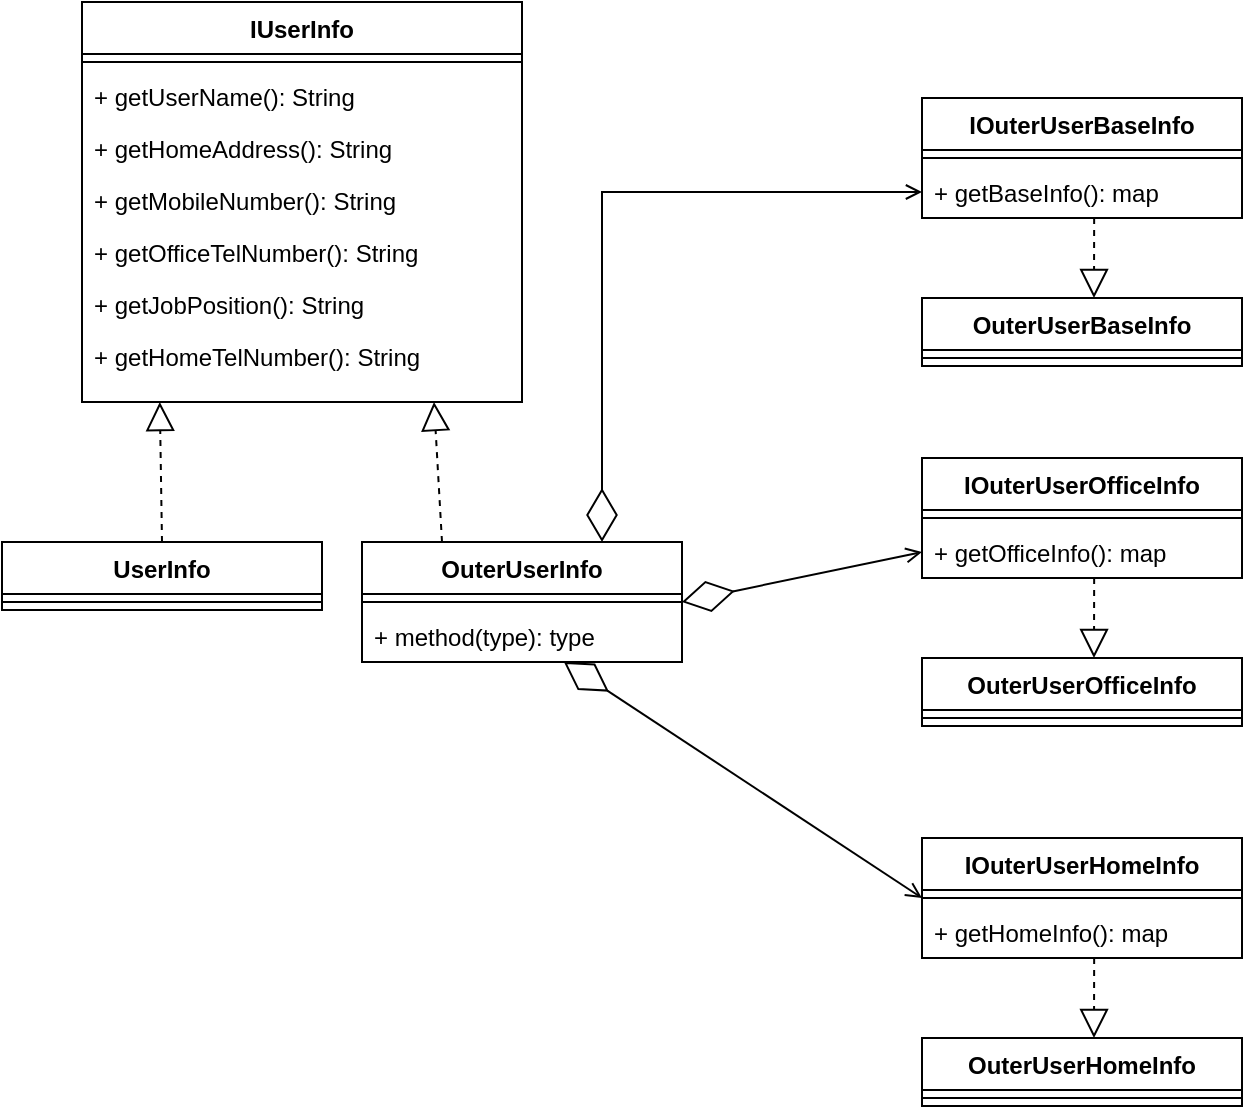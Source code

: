 <mxfile version="28.0.4">
  <diagram name="第 1 页" id="S3zjoMRcs28L6ZDRgXiE">
    <mxGraphModel dx="1179" dy="790" grid="1" gridSize="10" guides="1" tooltips="1" connect="1" arrows="1" fold="1" page="1" pageScale="1" pageWidth="827" pageHeight="1169" math="0" shadow="0">
      <root>
        <mxCell id="0" />
        <mxCell id="1" parent="0" />
        <mxCell id="q0mQEg1J84I6uzL_18lQ-1" value="IUserInfo" style="swimlane;fontStyle=1;align=center;verticalAlign=top;childLayout=stackLayout;horizontal=1;startSize=26;horizontalStack=0;resizeParent=1;resizeParentMax=0;resizeLast=0;collapsible=1;marginBottom=0;whiteSpace=wrap;html=1;" vertex="1" parent="1">
          <mxGeometry x="120" y="310" width="220" height="200" as="geometry" />
        </mxCell>
        <mxCell id="q0mQEg1J84I6uzL_18lQ-2" value="" style="line;strokeWidth=1;fillColor=none;align=left;verticalAlign=middle;spacingTop=-1;spacingLeft=3;spacingRight=3;rotatable=0;labelPosition=right;points=[];portConstraint=eastwest;strokeColor=inherit;" vertex="1" parent="q0mQEg1J84I6uzL_18lQ-1">
          <mxGeometry y="26" width="220" height="8" as="geometry" />
        </mxCell>
        <mxCell id="q0mQEg1J84I6uzL_18lQ-3" value="+ getUserName(): String" style="text;strokeColor=none;fillColor=none;align=left;verticalAlign=top;spacingLeft=4;spacingRight=4;overflow=hidden;rotatable=0;points=[[0,0.5],[1,0.5]];portConstraint=eastwest;whiteSpace=wrap;html=1;" vertex="1" parent="q0mQEg1J84I6uzL_18lQ-1">
          <mxGeometry y="34" width="220" height="26" as="geometry" />
        </mxCell>
        <mxCell id="q0mQEg1J84I6uzL_18lQ-4" value="+ getHomeAddress(): String" style="text;strokeColor=none;fillColor=none;align=left;verticalAlign=top;spacingLeft=4;spacingRight=4;overflow=hidden;rotatable=0;points=[[0,0.5],[1,0.5]];portConstraint=eastwest;whiteSpace=wrap;html=1;" vertex="1" parent="q0mQEg1J84I6uzL_18lQ-1">
          <mxGeometry y="60" width="220" height="26" as="geometry" />
        </mxCell>
        <mxCell id="q0mQEg1J84I6uzL_18lQ-5" value="+ getMobileNumber(): String" style="text;strokeColor=none;fillColor=none;align=left;verticalAlign=top;spacingLeft=4;spacingRight=4;overflow=hidden;rotatable=0;points=[[0,0.5],[1,0.5]];portConstraint=eastwest;whiteSpace=wrap;html=1;" vertex="1" parent="q0mQEg1J84I6uzL_18lQ-1">
          <mxGeometry y="86" width="220" height="26" as="geometry" />
        </mxCell>
        <mxCell id="q0mQEg1J84I6uzL_18lQ-6" value="+ getOfficeTelNumber(): String" style="text;strokeColor=none;fillColor=none;align=left;verticalAlign=top;spacingLeft=4;spacingRight=4;overflow=hidden;rotatable=0;points=[[0,0.5],[1,0.5]];portConstraint=eastwest;whiteSpace=wrap;html=1;" vertex="1" parent="q0mQEg1J84I6uzL_18lQ-1">
          <mxGeometry y="112" width="220" height="26" as="geometry" />
        </mxCell>
        <mxCell id="q0mQEg1J84I6uzL_18lQ-7" value="+ getJobPosition(): String" style="text;strokeColor=none;fillColor=none;align=left;verticalAlign=top;spacingLeft=4;spacingRight=4;overflow=hidden;rotatable=0;points=[[0,0.5],[1,0.5]];portConstraint=eastwest;whiteSpace=wrap;html=1;" vertex="1" parent="q0mQEg1J84I6uzL_18lQ-1">
          <mxGeometry y="138" width="220" height="26" as="geometry" />
        </mxCell>
        <mxCell id="q0mQEg1J84I6uzL_18lQ-8" value="+ getHomeTelNumber(): String" style="text;strokeColor=none;fillColor=none;align=left;verticalAlign=top;spacingLeft=4;spacingRight=4;overflow=hidden;rotatable=0;points=[[0,0.5],[1,0.5]];portConstraint=eastwest;whiteSpace=wrap;html=1;" vertex="1" parent="q0mQEg1J84I6uzL_18lQ-1">
          <mxGeometry y="164" width="220" height="36" as="geometry" />
        </mxCell>
        <mxCell id="q0mQEg1J84I6uzL_18lQ-9" value="UserInfo" style="swimlane;fontStyle=1;align=center;verticalAlign=top;childLayout=stackLayout;horizontal=1;startSize=26;horizontalStack=0;resizeParent=1;resizeParentMax=0;resizeLast=0;collapsible=1;marginBottom=0;whiteSpace=wrap;html=1;" vertex="1" parent="1">
          <mxGeometry x="80" y="580" width="160" height="34" as="geometry" />
        </mxCell>
        <mxCell id="q0mQEg1J84I6uzL_18lQ-10" value="" style="line;strokeWidth=1;fillColor=none;align=left;verticalAlign=middle;spacingTop=-1;spacingLeft=3;spacingRight=3;rotatable=0;labelPosition=right;points=[];portConstraint=eastwest;strokeColor=inherit;" vertex="1" parent="q0mQEg1J84I6uzL_18lQ-9">
          <mxGeometry y="26" width="160" height="8" as="geometry" />
        </mxCell>
        <mxCell id="q0mQEg1J84I6uzL_18lQ-11" value="" style="endArrow=block;dashed=1;endFill=0;endSize=12;html=1;rounded=0;exitX=0.5;exitY=0;exitDx=0;exitDy=0;entryX=0.495;entryY=1;entryDx=0;entryDy=0;entryPerimeter=0;" edge="1" parent="1" source="q0mQEg1J84I6uzL_18lQ-9">
          <mxGeometry width="160" relative="1" as="geometry">
            <mxPoint x="170" y="510" as="sourcePoint" />
            <mxPoint x="158.9" y="510" as="targetPoint" />
          </mxGeometry>
        </mxCell>
        <mxCell id="q0mQEg1J84I6uzL_18lQ-12" value="OuterUserInfo" style="swimlane;fontStyle=1;align=center;verticalAlign=top;childLayout=stackLayout;horizontal=1;startSize=26;horizontalStack=0;resizeParent=1;resizeParentMax=0;resizeLast=0;collapsible=1;marginBottom=0;whiteSpace=wrap;html=1;" vertex="1" parent="1">
          <mxGeometry x="260" y="580" width="160" height="60" as="geometry" />
        </mxCell>
        <mxCell id="q0mQEg1J84I6uzL_18lQ-14" value="" style="line;strokeWidth=1;fillColor=none;align=left;verticalAlign=middle;spacingTop=-1;spacingLeft=3;spacingRight=3;rotatable=0;labelPosition=right;points=[];portConstraint=eastwest;strokeColor=inherit;" vertex="1" parent="q0mQEg1J84I6uzL_18lQ-12">
          <mxGeometry y="26" width="160" height="8" as="geometry" />
        </mxCell>
        <mxCell id="q0mQEg1J84I6uzL_18lQ-15" value="+ method(type): type" style="text;strokeColor=none;fillColor=none;align=left;verticalAlign=top;spacingLeft=4;spacingRight=4;overflow=hidden;rotatable=0;points=[[0,0.5],[1,0.5]];portConstraint=eastwest;whiteSpace=wrap;html=1;" vertex="1" parent="q0mQEg1J84I6uzL_18lQ-12">
          <mxGeometry y="34" width="160" height="26" as="geometry" />
        </mxCell>
        <mxCell id="q0mQEg1J84I6uzL_18lQ-16" value="" style="endArrow=block;dashed=1;endFill=0;endSize=12;html=1;rounded=0;exitX=0.25;exitY=0;exitDx=0;exitDy=0;entryX=0.8;entryY=1;entryDx=0;entryDy=0;entryPerimeter=0;" edge="1" parent="1" source="q0mQEg1J84I6uzL_18lQ-12" target="q0mQEg1J84I6uzL_18lQ-8">
          <mxGeometry width="160" relative="1" as="geometry">
            <mxPoint x="270" y="490" as="sourcePoint" />
            <mxPoint x="302" y="500" as="targetPoint" />
          </mxGeometry>
        </mxCell>
        <mxCell id="q0mQEg1J84I6uzL_18lQ-17" value="IOuterUserBaseInfo" style="swimlane;fontStyle=1;align=center;verticalAlign=top;childLayout=stackLayout;horizontal=1;startSize=26;horizontalStack=0;resizeParent=1;resizeParentMax=0;resizeLast=0;collapsible=1;marginBottom=0;whiteSpace=wrap;html=1;" vertex="1" parent="1">
          <mxGeometry x="540" y="358" width="160" height="60" as="geometry">
            <mxRectangle x="490" y="290" width="150" height="30" as="alternateBounds" />
          </mxGeometry>
        </mxCell>
        <mxCell id="q0mQEg1J84I6uzL_18lQ-19" value="" style="line;strokeWidth=1;fillColor=none;align=left;verticalAlign=middle;spacingTop=-1;spacingLeft=3;spacingRight=3;rotatable=0;labelPosition=right;points=[];portConstraint=eastwest;strokeColor=inherit;" vertex="1" parent="q0mQEg1J84I6uzL_18lQ-17">
          <mxGeometry y="26" width="160" height="8" as="geometry" />
        </mxCell>
        <mxCell id="q0mQEg1J84I6uzL_18lQ-20" value="+ getBaseInfo(): map" style="text;strokeColor=none;fillColor=none;align=left;verticalAlign=top;spacingLeft=4;spacingRight=4;overflow=hidden;rotatable=0;points=[[0,0.5],[1,0.5]];portConstraint=eastwest;whiteSpace=wrap;html=1;" vertex="1" parent="q0mQEg1J84I6uzL_18lQ-17">
          <mxGeometry y="34" width="160" height="26" as="geometry" />
        </mxCell>
        <mxCell id="q0mQEg1J84I6uzL_18lQ-21" value="" style="endArrow=block;dashed=1;endFill=0;endSize=12;html=1;rounded=0;exitX=0.538;exitY=1;exitDx=0;exitDy=0;exitPerimeter=0;" edge="1" parent="1" source="q0mQEg1J84I6uzL_18lQ-20">
          <mxGeometry width="160" relative="1" as="geometry">
            <mxPoint x="380" y="598" as="sourcePoint" />
            <mxPoint x="626" y="458" as="targetPoint" />
          </mxGeometry>
        </mxCell>
        <mxCell id="q0mQEg1J84I6uzL_18lQ-22" value="OuterUserBaseInfo" style="swimlane;fontStyle=1;align=center;verticalAlign=top;childLayout=stackLayout;horizontal=1;startSize=26;horizontalStack=0;resizeParent=1;resizeParentMax=0;resizeLast=0;collapsible=1;marginBottom=0;whiteSpace=wrap;html=1;" vertex="1" parent="1">
          <mxGeometry x="540" y="458" width="160" height="34" as="geometry" />
        </mxCell>
        <mxCell id="q0mQEg1J84I6uzL_18lQ-24" value="" style="line;strokeWidth=1;fillColor=none;align=left;verticalAlign=middle;spacingTop=-1;spacingLeft=3;spacingRight=3;rotatable=0;labelPosition=right;points=[];portConstraint=eastwest;strokeColor=inherit;" vertex="1" parent="q0mQEg1J84I6uzL_18lQ-22">
          <mxGeometry y="26" width="160" height="8" as="geometry" />
        </mxCell>
        <mxCell id="q0mQEg1J84I6uzL_18lQ-28" value="IOuterUserOfficeInfo" style="swimlane;fontStyle=1;align=center;verticalAlign=top;childLayout=stackLayout;horizontal=1;startSize=26;horizontalStack=0;resizeParent=1;resizeParentMax=0;resizeLast=0;collapsible=1;marginBottom=0;whiteSpace=wrap;html=1;" vertex="1" parent="1">
          <mxGeometry x="540" y="538" width="160" height="60" as="geometry">
            <mxRectangle x="490" y="290" width="150" height="30" as="alternateBounds" />
          </mxGeometry>
        </mxCell>
        <mxCell id="q0mQEg1J84I6uzL_18lQ-29" value="" style="line;strokeWidth=1;fillColor=none;align=left;verticalAlign=middle;spacingTop=-1;spacingLeft=3;spacingRight=3;rotatable=0;labelPosition=right;points=[];portConstraint=eastwest;strokeColor=inherit;" vertex="1" parent="q0mQEg1J84I6uzL_18lQ-28">
          <mxGeometry y="26" width="160" height="8" as="geometry" />
        </mxCell>
        <mxCell id="q0mQEg1J84I6uzL_18lQ-30" value="+ getOfficeInfo(): map" style="text;strokeColor=none;fillColor=none;align=left;verticalAlign=top;spacingLeft=4;spacingRight=4;overflow=hidden;rotatable=0;points=[[0,0.5],[1,0.5]];portConstraint=eastwest;whiteSpace=wrap;html=1;" vertex="1" parent="q0mQEg1J84I6uzL_18lQ-28">
          <mxGeometry y="34" width="160" height="26" as="geometry" />
        </mxCell>
        <mxCell id="q0mQEg1J84I6uzL_18lQ-31" value="" style="endArrow=block;dashed=1;endFill=0;endSize=12;html=1;rounded=0;exitX=0.538;exitY=1;exitDx=0;exitDy=0;exitPerimeter=0;" edge="1" parent="1" source="q0mQEg1J84I6uzL_18lQ-30">
          <mxGeometry width="160" relative="1" as="geometry">
            <mxPoint x="380" y="778" as="sourcePoint" />
            <mxPoint x="626" y="638" as="targetPoint" />
          </mxGeometry>
        </mxCell>
        <mxCell id="q0mQEg1J84I6uzL_18lQ-32" value="OuterUserOfficeInfo" style="swimlane;fontStyle=1;align=center;verticalAlign=top;childLayout=stackLayout;horizontal=1;startSize=26;horizontalStack=0;resizeParent=1;resizeParentMax=0;resizeLast=0;collapsible=1;marginBottom=0;whiteSpace=wrap;html=1;" vertex="1" parent="1">
          <mxGeometry x="540" y="638" width="160" height="34" as="geometry" />
        </mxCell>
        <mxCell id="q0mQEg1J84I6uzL_18lQ-33" value="" style="line;strokeWidth=1;fillColor=none;align=left;verticalAlign=middle;spacingTop=-1;spacingLeft=3;spacingRight=3;rotatable=0;labelPosition=right;points=[];portConstraint=eastwest;strokeColor=inherit;" vertex="1" parent="q0mQEg1J84I6uzL_18lQ-32">
          <mxGeometry y="26" width="160" height="8" as="geometry" />
        </mxCell>
        <mxCell id="q0mQEg1J84I6uzL_18lQ-34" value="IOuterUserHomeInfo" style="swimlane;fontStyle=1;align=center;verticalAlign=top;childLayout=stackLayout;horizontal=1;startSize=26;horizontalStack=0;resizeParent=1;resizeParentMax=0;resizeLast=0;collapsible=1;marginBottom=0;whiteSpace=wrap;html=1;" vertex="1" parent="1">
          <mxGeometry x="540" y="728" width="160" height="60" as="geometry">
            <mxRectangle x="490" y="290" width="150" height="30" as="alternateBounds" />
          </mxGeometry>
        </mxCell>
        <mxCell id="q0mQEg1J84I6uzL_18lQ-35" value="" style="line;strokeWidth=1;fillColor=none;align=left;verticalAlign=middle;spacingTop=-1;spacingLeft=3;spacingRight=3;rotatable=0;labelPosition=right;points=[];portConstraint=eastwest;strokeColor=inherit;" vertex="1" parent="q0mQEg1J84I6uzL_18lQ-34">
          <mxGeometry y="26" width="160" height="8" as="geometry" />
        </mxCell>
        <mxCell id="q0mQEg1J84I6uzL_18lQ-36" value="+ getHomeInfo(): map" style="text;strokeColor=none;fillColor=none;align=left;verticalAlign=top;spacingLeft=4;spacingRight=4;overflow=hidden;rotatable=0;points=[[0,0.5],[1,0.5]];portConstraint=eastwest;whiteSpace=wrap;html=1;" vertex="1" parent="q0mQEg1J84I6uzL_18lQ-34">
          <mxGeometry y="34" width="160" height="26" as="geometry" />
        </mxCell>
        <mxCell id="q0mQEg1J84I6uzL_18lQ-37" value="" style="endArrow=block;dashed=1;endFill=0;endSize=12;html=1;rounded=0;exitX=0.538;exitY=1;exitDx=0;exitDy=0;exitPerimeter=0;" edge="1" parent="1" source="q0mQEg1J84I6uzL_18lQ-36">
          <mxGeometry width="160" relative="1" as="geometry">
            <mxPoint x="380" y="968" as="sourcePoint" />
            <mxPoint x="626" y="828" as="targetPoint" />
          </mxGeometry>
        </mxCell>
        <mxCell id="q0mQEg1J84I6uzL_18lQ-38" value="OuterUserHomeInfo" style="swimlane;fontStyle=1;align=center;verticalAlign=top;childLayout=stackLayout;horizontal=1;startSize=26;horizontalStack=0;resizeParent=1;resizeParentMax=0;resizeLast=0;collapsible=1;marginBottom=0;whiteSpace=wrap;html=1;" vertex="1" parent="1">
          <mxGeometry x="540" y="828" width="160" height="34" as="geometry" />
        </mxCell>
        <mxCell id="q0mQEg1J84I6uzL_18lQ-39" value="" style="line;strokeWidth=1;fillColor=none;align=left;verticalAlign=middle;spacingTop=-1;spacingLeft=3;spacingRight=3;rotatable=0;labelPosition=right;points=[];portConstraint=eastwest;strokeColor=inherit;" vertex="1" parent="q0mQEg1J84I6uzL_18lQ-38">
          <mxGeometry y="26" width="160" height="8" as="geometry" />
        </mxCell>
        <mxCell id="q0mQEg1J84I6uzL_18lQ-40" value="" style="endArrow=diamondThin;endFill=0;endSize=24;html=1;rounded=0;startArrow=open;startFill=0;entryX=0.75;entryY=0;entryDx=0;entryDy=0;exitX=0;exitY=0.5;exitDx=0;exitDy=0;" edge="1" parent="1" source="q0mQEg1J84I6uzL_18lQ-20" target="q0mQEg1J84I6uzL_18lQ-12">
          <mxGeometry width="160" relative="1" as="geometry">
            <mxPoint x="330" y="560" as="sourcePoint" />
            <mxPoint x="490" y="560" as="targetPoint" />
            <Array as="points">
              <mxPoint x="380" y="405" />
            </Array>
          </mxGeometry>
        </mxCell>
        <mxCell id="q0mQEg1J84I6uzL_18lQ-41" value="" style="endArrow=diamondThin;endFill=0;endSize=24;html=1;rounded=0;startArrow=open;startFill=0;entryX=1;entryY=0.5;entryDx=0;entryDy=0;exitX=0;exitY=0.5;exitDx=0;exitDy=0;" edge="1" parent="1" source="q0mQEg1J84I6uzL_18lQ-30" target="q0mQEg1J84I6uzL_18lQ-12">
          <mxGeometry width="160" relative="1" as="geometry">
            <mxPoint x="330" y="560" as="sourcePoint" />
            <mxPoint x="490" y="560" as="targetPoint" />
          </mxGeometry>
        </mxCell>
        <mxCell id="q0mQEg1J84I6uzL_18lQ-42" value="" style="endArrow=diamondThin;endFill=0;endSize=24;html=1;rounded=0;startArrow=open;startFill=0;entryX=0.631;entryY=1;entryDx=0;entryDy=0;entryPerimeter=0;exitX=0;exitY=0.5;exitDx=0;exitDy=0;" edge="1" parent="1" source="q0mQEg1J84I6uzL_18lQ-34" target="q0mQEg1J84I6uzL_18lQ-15">
          <mxGeometry width="160" relative="1" as="geometry">
            <mxPoint x="330" y="560" as="sourcePoint" />
            <mxPoint x="490" y="560" as="targetPoint" />
          </mxGeometry>
        </mxCell>
      </root>
    </mxGraphModel>
  </diagram>
</mxfile>

